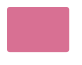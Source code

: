 @startuml

skinparam ClassBackgroundColor #PaleVioletRed
skinparam ClassFontColor #PaleVioletRed
skinparam ClassBorderColor #PaleVioletRed

skinparam ClassStereotypeFontSize 0
skinparam CircledCharacterFontSize 0
skinparam CircledCharacterRadius 0
skinparam ClassBorderThickness 0
skinparam Shadowing false

class Dummy

@enduml